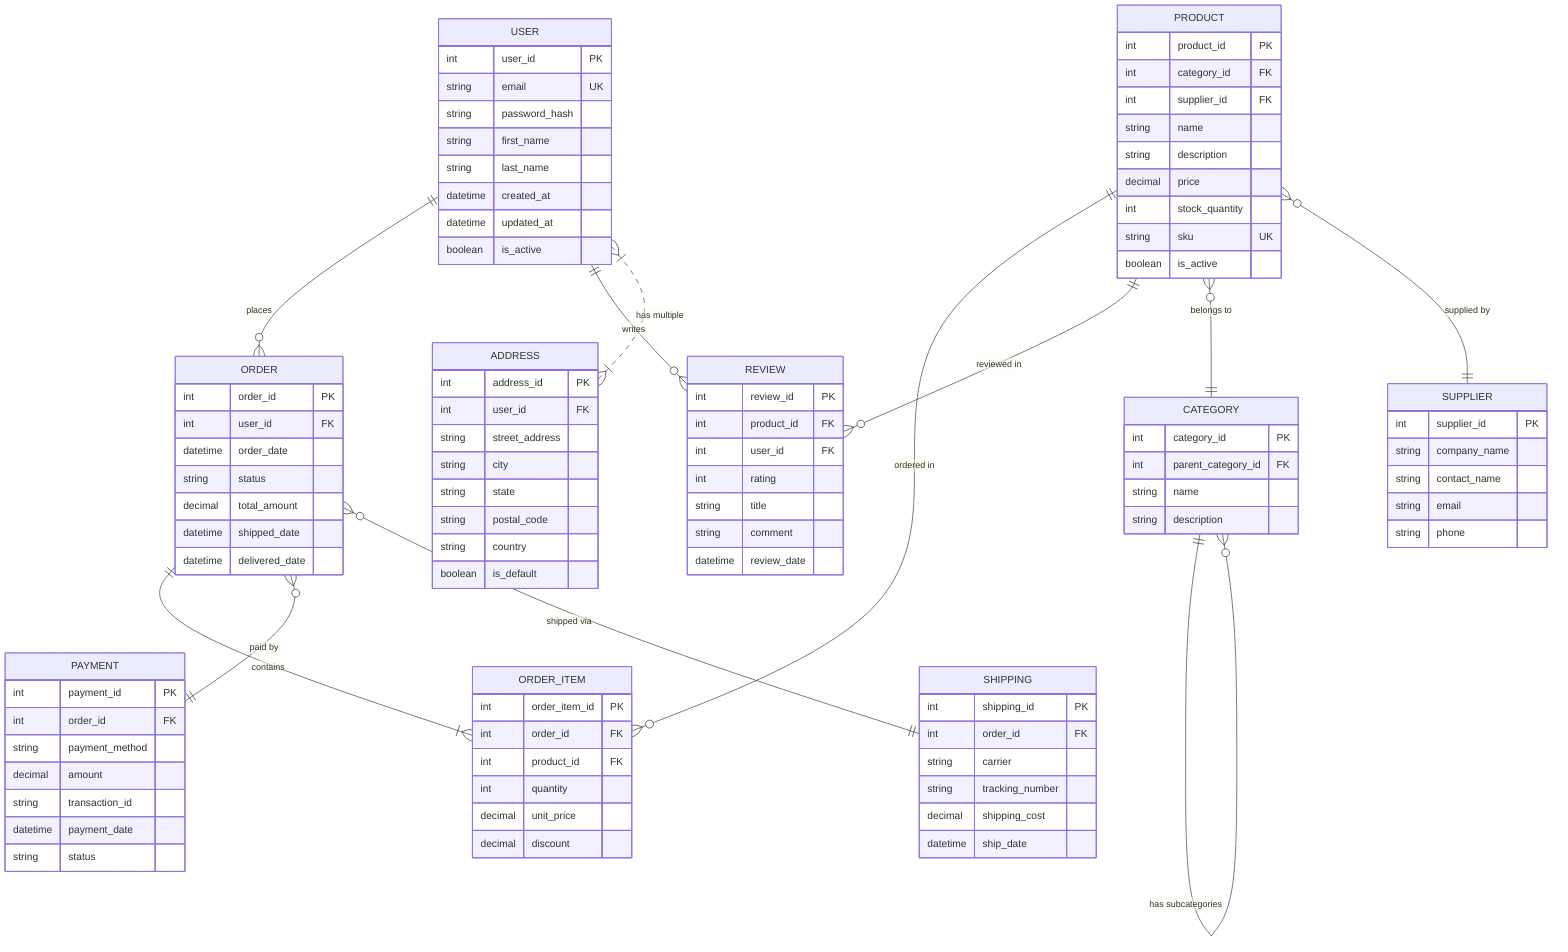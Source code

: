 erDiagram
    USER ||--o{ ORDER : places
    USER ||--o{ REVIEW : writes
    USER }|..|{ ADDRESS : "has multiple"

    ORDER ||--|{ ORDER_ITEM : contains
    ORDER }o--|| PAYMENT : "paid by"
    ORDER }o--|| SHIPPING : "shipped via"

    PRODUCT ||--o{ ORDER_ITEM : "ordered in"
    PRODUCT ||--o{ REVIEW : "reviewed in"
    PRODUCT }o--|| CATEGORY : "belongs to"
    PRODUCT }o--|| SUPPLIER : "supplied by"

    CATEGORY ||--o{ CATEGORY : "has subcategories"

    USER {
        int user_id PK
        string email UK
        string password_hash
        string first_name
        string last_name
        datetime created_at
        datetime updated_at
        boolean is_active
    }

    ADDRESS {
        int address_id PK
        int user_id FK
        string street_address
        string city
        string state
        string postal_code
        string country
        boolean is_default
    }

    ORDER {
        int order_id PK
        int user_id FK
        datetime order_date
        string status
        decimal total_amount
        datetime shipped_date
        datetime delivered_date
    }

    ORDER_ITEM {
        int order_item_id PK
        int order_id FK
        int product_id FK
        int quantity
        decimal unit_price
        decimal discount
    }

    PRODUCT {
        int product_id PK
        int category_id FK
        int supplier_id FK
        string name
        string description
        decimal price
        int stock_quantity
        string sku UK
        boolean is_active
    }

    CATEGORY {
        int category_id PK
        int parent_category_id FK
        string name
        string description
    }

    SUPPLIER {
        int supplier_id PK
        string company_name
        string contact_name
        string email
        string phone
    }

    PAYMENT {
        int payment_id PK
        int order_id FK
        string payment_method
        decimal amount
        string transaction_id
        datetime payment_date
        string status
    }

    SHIPPING {
        int shipping_id PK
        int order_id FK
        string carrier
        string tracking_number
        decimal shipping_cost
        datetime ship_date
    }

    REVIEW {
        int review_id PK
        int product_id FK
        int user_id FK
        int rating
        string title
        string comment
        datetime review_date
    }